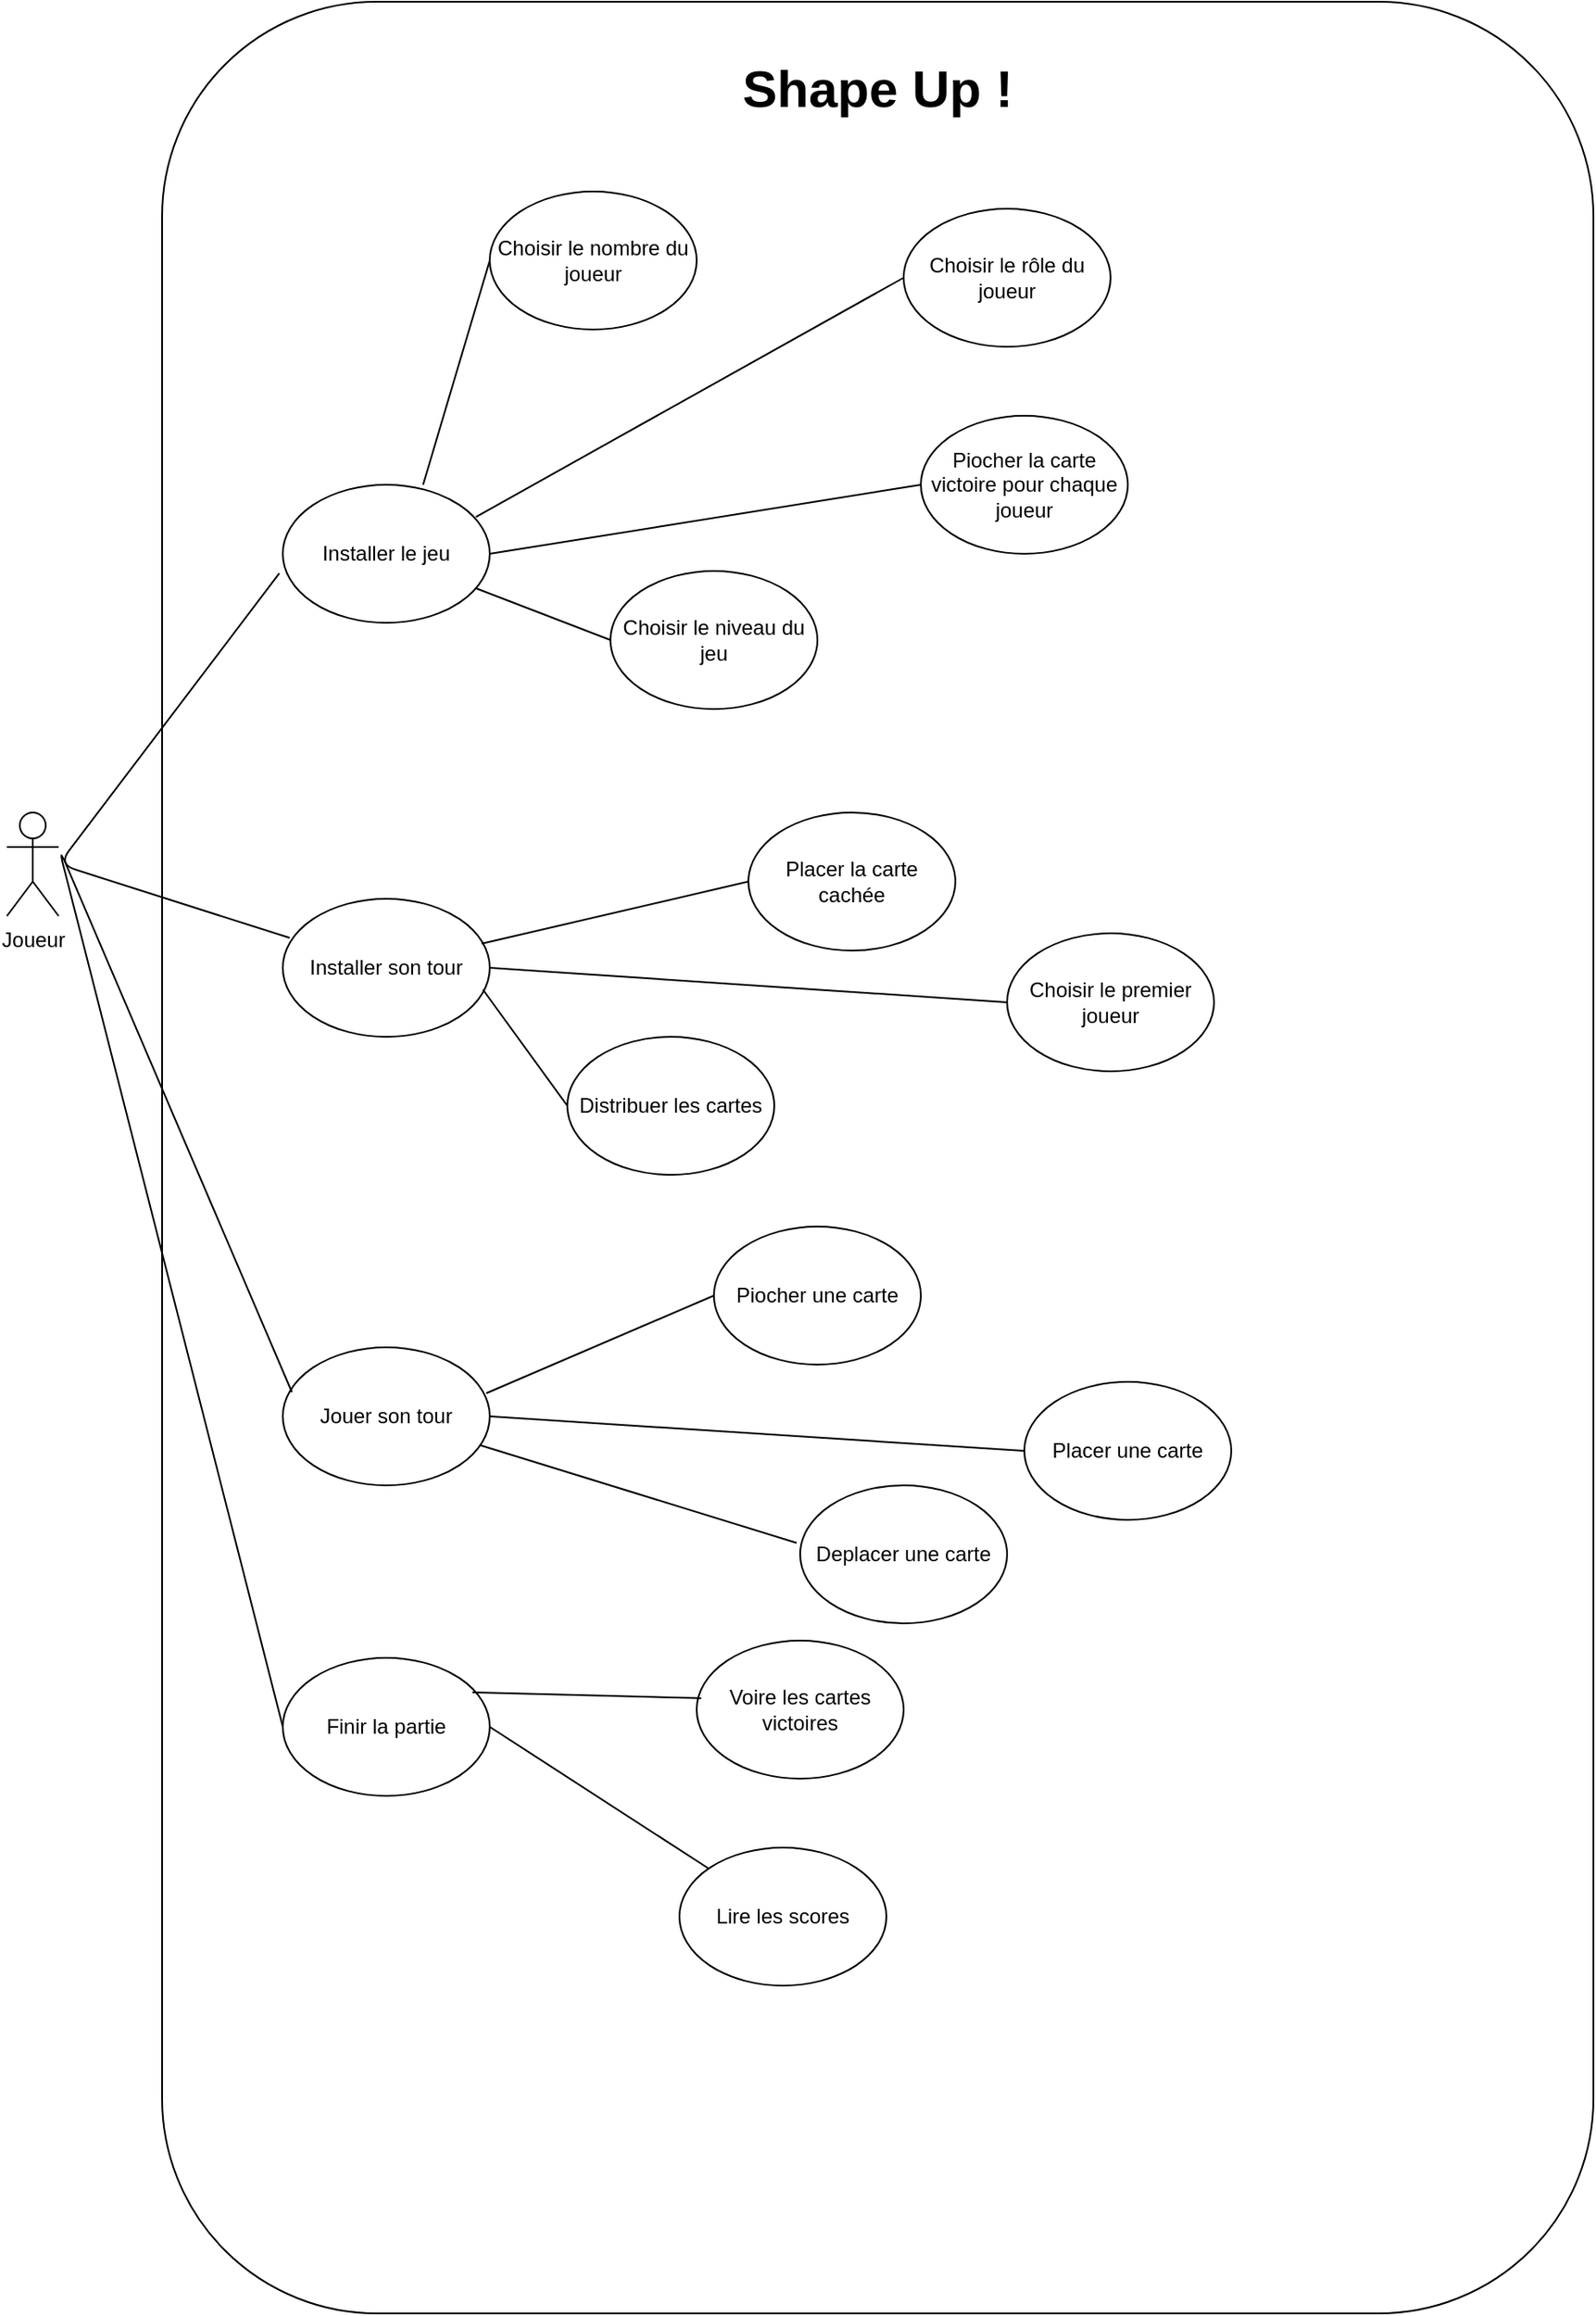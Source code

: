 <mxfile version="13.8.0" type="github">
  <diagram id="Aal5Y67CQLRODoDGmTe_" name="Page-1">
    <mxGraphModel dx="782" dy="1537" grid="1" gridSize="10" guides="1" tooltips="1" connect="1" arrows="1" fold="1" page="1" pageScale="1" pageWidth="850" pageHeight="1100" math="0" shadow="0">
      <root>
        <mxCell id="0" />
        <mxCell id="1" parent="0" />
        <mxCell id="7_2PxLmDTk1nebNTgZE4-55" value="" style="rounded=1;whiteSpace=wrap;html=1;" vertex="1" parent="1">
          <mxGeometry x="170" y="-20" width="830" height="1340" as="geometry" />
        </mxCell>
        <mxCell id="7_2PxLmDTk1nebNTgZE4-56" value="Joueur" style="shape=umlActor;verticalLabelPosition=bottom;verticalAlign=top;html=1;outlineConnect=0;" vertex="1" parent="1">
          <mxGeometry x="80" y="450" width="30" height="60" as="geometry" />
        </mxCell>
        <mxCell id="7_2PxLmDTk1nebNTgZE4-57" value="Installer le jeu" style="ellipse;whiteSpace=wrap;html=1;" vertex="1" parent="1">
          <mxGeometry x="240" y="260" width="120" height="80" as="geometry" />
        </mxCell>
        <mxCell id="7_2PxLmDTk1nebNTgZE4-58" value="Installer son tour" style="ellipse;whiteSpace=wrap;html=1;" vertex="1" parent="1">
          <mxGeometry x="240" y="500" width="120" height="80" as="geometry" />
        </mxCell>
        <mxCell id="7_2PxLmDTk1nebNTgZE4-59" value="Jouer son tour" style="ellipse;whiteSpace=wrap;html=1;" vertex="1" parent="1">
          <mxGeometry x="240" y="760" width="120" height="80" as="geometry" />
        </mxCell>
        <mxCell id="7_2PxLmDTk1nebNTgZE4-60" value="Choisir le rôle du joueur" style="ellipse;whiteSpace=wrap;html=1;" vertex="1" parent="1">
          <mxGeometry x="600" y="100" width="120" height="80" as="geometry" />
        </mxCell>
        <mxCell id="7_2PxLmDTk1nebNTgZE4-61" value="Choisir le niveau du jeu" style="ellipse;whiteSpace=wrap;html=1;" vertex="1" parent="1">
          <mxGeometry x="430" y="310" width="120" height="80" as="geometry" />
        </mxCell>
        <mxCell id="7_2PxLmDTk1nebNTgZE4-62" value="Choisir le nombre du joueur" style="ellipse;whiteSpace=wrap;html=1;" vertex="1" parent="1">
          <mxGeometry x="360" y="90" width="120" height="80" as="geometry" />
        </mxCell>
        <mxCell id="7_2PxLmDTk1nebNTgZE4-63" value="Finir la partie" style="ellipse;whiteSpace=wrap;html=1;" vertex="1" parent="1">
          <mxGeometry x="240" y="940" width="120" height="80" as="geometry" />
        </mxCell>
        <mxCell id="7_2PxLmDTk1nebNTgZE4-64" value="" style="endArrow=none;html=1;entryX=-0.017;entryY=0.642;entryDx=0;entryDy=0;entryPerimeter=0;exitX=0.033;exitY=0.283;exitDx=0;exitDy=0;exitPerimeter=0;" edge="1" parent="1" source="7_2PxLmDTk1nebNTgZE4-58" target="7_2PxLmDTk1nebNTgZE4-57">
          <mxGeometry width="50" height="50" relative="1" as="geometry">
            <mxPoint x="330" y="460" as="sourcePoint" />
            <mxPoint x="380" y="410" as="targetPoint" />
            <Array as="points">
              <mxPoint x="110" y="480" />
            </Array>
          </mxGeometry>
        </mxCell>
        <mxCell id="7_2PxLmDTk1nebNTgZE4-65" value="" style="endArrow=none;html=1;exitX=0.044;exitY=0.325;exitDx=0;exitDy=0;exitPerimeter=0;entryX=0;entryY=0.5;entryDx=0;entryDy=0;" edge="1" parent="1" source="7_2PxLmDTk1nebNTgZE4-59" target="7_2PxLmDTk1nebNTgZE4-63">
          <mxGeometry width="50" height="50" relative="1" as="geometry">
            <mxPoint x="320" y="470" as="sourcePoint" />
            <mxPoint x="370" y="420" as="targetPoint" />
            <Array as="points">
              <mxPoint x="110" y="470" />
            </Array>
          </mxGeometry>
        </mxCell>
        <mxCell id="7_2PxLmDTk1nebNTgZE4-66" value="Placer la carte cachée" style="ellipse;whiteSpace=wrap;html=1;" vertex="1" parent="1">
          <mxGeometry x="510" y="450" width="120" height="80" as="geometry" />
        </mxCell>
        <mxCell id="7_2PxLmDTk1nebNTgZE4-67" value="Choisir le premier joueur" style="ellipse;whiteSpace=wrap;html=1;" vertex="1" parent="1">
          <mxGeometry x="660" y="520" width="120" height="80" as="geometry" />
        </mxCell>
        <mxCell id="7_2PxLmDTk1nebNTgZE4-68" value="Distribuer les cartes" style="ellipse;whiteSpace=wrap;html=1;" vertex="1" parent="1">
          <mxGeometry x="405" y="580" width="120" height="80" as="geometry" />
        </mxCell>
        <mxCell id="7_2PxLmDTk1nebNTgZE4-69" value="Piocher une carte" style="ellipse;whiteSpace=wrap;html=1;" vertex="1" parent="1">
          <mxGeometry x="490" y="690" width="120" height="80" as="geometry" />
        </mxCell>
        <mxCell id="7_2PxLmDTk1nebNTgZE4-70" value="Placer une carte" style="ellipse;whiteSpace=wrap;html=1;" vertex="1" parent="1">
          <mxGeometry x="670" y="780" width="120" height="80" as="geometry" />
        </mxCell>
        <mxCell id="7_2PxLmDTk1nebNTgZE4-71" value="Deplacer une carte" style="ellipse;whiteSpace=wrap;html=1;" vertex="1" parent="1">
          <mxGeometry x="540" y="840" width="120" height="80" as="geometry" />
        </mxCell>
        <mxCell id="7_2PxLmDTk1nebNTgZE4-72" value="Voire les cartes victoires" style="ellipse;whiteSpace=wrap;html=1;" vertex="1" parent="1">
          <mxGeometry x="480" y="930" width="120" height="80" as="geometry" />
        </mxCell>
        <mxCell id="7_2PxLmDTk1nebNTgZE4-73" value="Lire les scores" style="ellipse;whiteSpace=wrap;html=1;" vertex="1" parent="1">
          <mxGeometry x="470" y="1050" width="120" height="80" as="geometry" />
        </mxCell>
        <mxCell id="7_2PxLmDTk1nebNTgZE4-74" value="Piocher la carte victoire pour chaque joueur" style="ellipse;whiteSpace=wrap;html=1;" vertex="1" parent="1">
          <mxGeometry x="610" y="220" width="120" height="80" as="geometry" />
        </mxCell>
        <mxCell id="7_2PxLmDTk1nebNTgZE4-75" value="" style="endArrow=none;html=1;exitX=0.961;exitY=0.325;exitDx=0;exitDy=0;entryX=0;entryY=0.5;entryDx=0;entryDy=0;exitPerimeter=0;" edge="1" parent="1" source="7_2PxLmDTk1nebNTgZE4-58" target="7_2PxLmDTk1nebNTgZE4-66">
          <mxGeometry width="50" height="50" relative="1" as="geometry">
            <mxPoint x="450" y="430" as="sourcePoint" />
            <mxPoint x="500" y="380" as="targetPoint" />
          </mxGeometry>
        </mxCell>
        <mxCell id="7_2PxLmDTk1nebNTgZE4-76" value="" style="endArrow=none;html=1;entryX=0;entryY=0.5;entryDx=0;entryDy=0;exitX=0.678;exitY=0;exitDx=0;exitDy=0;exitPerimeter=0;" edge="1" parent="1" source="7_2PxLmDTk1nebNTgZE4-57" target="7_2PxLmDTk1nebNTgZE4-62">
          <mxGeometry width="50" height="50" relative="1" as="geometry">
            <mxPoint x="450" y="260" as="sourcePoint" />
            <mxPoint x="500" y="210" as="targetPoint" />
          </mxGeometry>
        </mxCell>
        <mxCell id="7_2PxLmDTk1nebNTgZE4-77" value="" style="endArrow=none;html=1;exitX=0.933;exitY=0.233;exitDx=0;exitDy=0;entryX=0;entryY=0.5;entryDx=0;entryDy=0;exitPerimeter=0;" edge="1" parent="1" source="7_2PxLmDTk1nebNTgZE4-57" target="7_2PxLmDTk1nebNTgZE4-60">
          <mxGeometry width="50" height="50" relative="1" as="geometry">
            <mxPoint x="450" y="260" as="sourcePoint" />
            <mxPoint x="500" y="210" as="targetPoint" />
          </mxGeometry>
        </mxCell>
        <mxCell id="7_2PxLmDTk1nebNTgZE4-78" value="" style="endArrow=none;html=1;exitX=1;exitY=0.5;exitDx=0;exitDy=0;entryX=0;entryY=0.5;entryDx=0;entryDy=0;" edge="1" parent="1" source="7_2PxLmDTk1nebNTgZE4-57" target="7_2PxLmDTk1nebNTgZE4-74">
          <mxGeometry width="50" height="50" relative="1" as="geometry">
            <mxPoint x="450" y="260" as="sourcePoint" />
            <mxPoint x="500" y="210" as="targetPoint" />
          </mxGeometry>
        </mxCell>
        <mxCell id="7_2PxLmDTk1nebNTgZE4-79" value="" style="endArrow=none;html=1;entryX=0;entryY=0.5;entryDx=0;entryDy=0;" edge="1" parent="1" source="7_2PxLmDTk1nebNTgZE4-57" target="7_2PxLmDTk1nebNTgZE4-61">
          <mxGeometry width="50" height="50" relative="1" as="geometry">
            <mxPoint x="450" y="260" as="sourcePoint" />
            <mxPoint x="500" y="210" as="targetPoint" />
          </mxGeometry>
        </mxCell>
        <mxCell id="7_2PxLmDTk1nebNTgZE4-80" value="" style="endArrow=none;html=1;exitX=1;exitY=0.5;exitDx=0;exitDy=0;entryX=0;entryY=0.5;entryDx=0;entryDy=0;" edge="1" parent="1" source="7_2PxLmDTk1nebNTgZE4-58" target="7_2PxLmDTk1nebNTgZE4-67">
          <mxGeometry width="50" height="50" relative="1" as="geometry">
            <mxPoint x="450" y="530" as="sourcePoint" />
            <mxPoint x="500" y="480" as="targetPoint" />
          </mxGeometry>
        </mxCell>
        <mxCell id="7_2PxLmDTk1nebNTgZE4-81" value="" style="endArrow=none;html=1;exitX=0.967;exitY=0.658;exitDx=0;exitDy=0;exitPerimeter=0;entryX=0;entryY=0.5;entryDx=0;entryDy=0;" edge="1" parent="1" source="7_2PxLmDTk1nebNTgZE4-58" target="7_2PxLmDTk1nebNTgZE4-68">
          <mxGeometry width="50" height="50" relative="1" as="geometry">
            <mxPoint x="450" y="530" as="sourcePoint" />
            <mxPoint x="500" y="480" as="targetPoint" />
          </mxGeometry>
        </mxCell>
        <mxCell id="7_2PxLmDTk1nebNTgZE4-82" value="" style="endArrow=none;html=1;exitX=0.983;exitY=0.333;exitDx=0;exitDy=0;exitPerimeter=0;entryX=0;entryY=0.5;entryDx=0;entryDy=0;" edge="1" parent="1" source="7_2PxLmDTk1nebNTgZE4-59" target="7_2PxLmDTk1nebNTgZE4-69">
          <mxGeometry width="50" height="50" relative="1" as="geometry">
            <mxPoint x="450" y="830" as="sourcePoint" />
            <mxPoint x="500" y="780" as="targetPoint" />
          </mxGeometry>
        </mxCell>
        <mxCell id="7_2PxLmDTk1nebNTgZE4-83" value="" style="endArrow=none;html=1;exitX=1;exitY=0.5;exitDx=0;exitDy=0;entryX=0;entryY=0.5;entryDx=0;entryDy=0;" edge="1" parent="1" source="7_2PxLmDTk1nebNTgZE4-59" target="7_2PxLmDTk1nebNTgZE4-70">
          <mxGeometry width="50" height="50" relative="1" as="geometry">
            <mxPoint x="450" y="830" as="sourcePoint" />
            <mxPoint x="500" y="780" as="targetPoint" />
          </mxGeometry>
        </mxCell>
        <mxCell id="7_2PxLmDTk1nebNTgZE4-84" value="" style="endArrow=none;html=1;entryX=-0.017;entryY=0.417;entryDx=0;entryDy=0;entryPerimeter=0;" edge="1" parent="1" source="7_2PxLmDTk1nebNTgZE4-59" target="7_2PxLmDTk1nebNTgZE4-71">
          <mxGeometry width="50" height="50" relative="1" as="geometry">
            <mxPoint x="361" y="810" as="sourcePoint" />
            <mxPoint x="500" y="780" as="targetPoint" />
          </mxGeometry>
        </mxCell>
        <mxCell id="7_2PxLmDTk1nebNTgZE4-85" value="" style="endArrow=none;html=1;entryX=0.022;entryY=0.417;entryDx=0;entryDy=0;entryPerimeter=0;" edge="1" parent="1" target="7_2PxLmDTk1nebNTgZE4-72">
          <mxGeometry width="50" height="50" relative="1" as="geometry">
            <mxPoint x="350" y="960" as="sourcePoint" />
            <mxPoint x="400" y="910" as="targetPoint" />
          </mxGeometry>
        </mxCell>
        <mxCell id="7_2PxLmDTk1nebNTgZE4-86" value="" style="endArrow=none;html=1;exitX=1;exitY=0.5;exitDx=0;exitDy=0;" edge="1" parent="1" source="7_2PxLmDTk1nebNTgZE4-63" target="7_2PxLmDTk1nebNTgZE4-73">
          <mxGeometry width="50" height="50" relative="1" as="geometry">
            <mxPoint x="450" y="890" as="sourcePoint" />
            <mxPoint x="500" y="840" as="targetPoint" />
          </mxGeometry>
        </mxCell>
        <mxCell id="7_2PxLmDTk1nebNTgZE4-87" value="&lt;font size=&quot;1&quot;&gt;&lt;b style=&quot;font-size: 30px&quot;&gt;Shape Up !&lt;/b&gt;&lt;/font&gt;" style="text;html=1;strokeColor=none;fillColor=none;align=center;verticalAlign=middle;whiteSpace=wrap;rounded=0;" vertex="1" parent="1">
          <mxGeometry x="475" y="10" width="220" height="40" as="geometry" />
        </mxCell>
      </root>
    </mxGraphModel>
  </diagram>
</mxfile>

